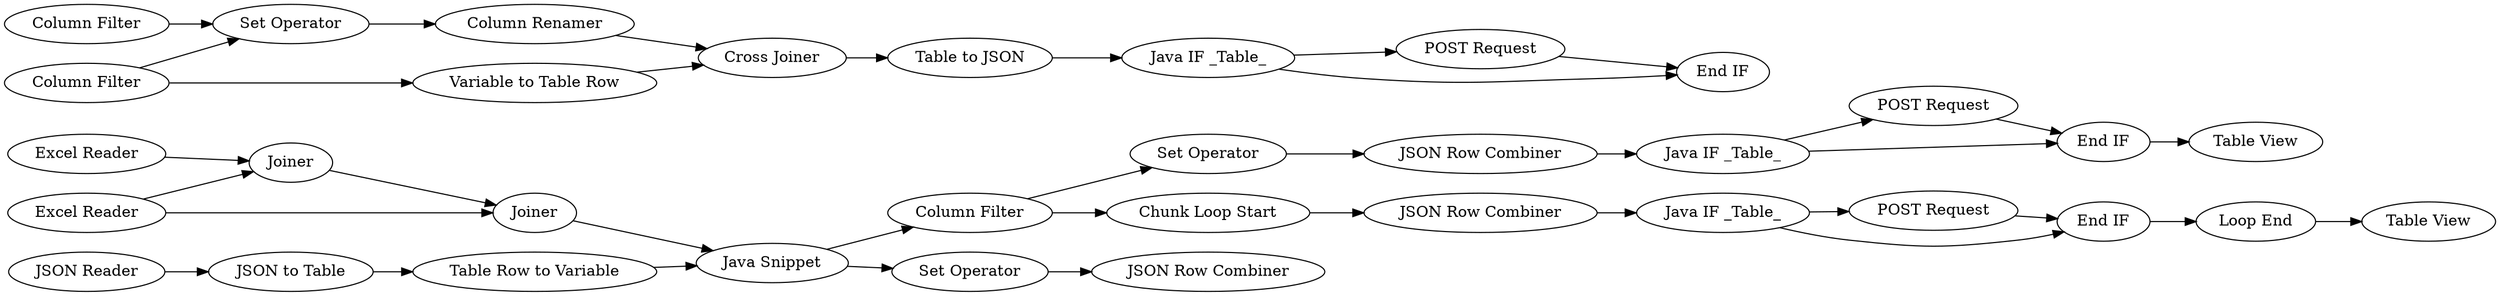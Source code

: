 digraph {
	"-3524422384045878023_34" [label="POST Request"]
	"-4673847886442783082_45" [label="Table View"]
	"-3524422384045878023_38" [label="JSON Row Combiner"]
	"8400072390640968297_2" [label="Java Snippet"]
	"-3524422384045878023_36" [label="End IF"]
	"-3524422384045878023_26" [label="Table to JSON"]
	"-8832061953353349304_8" [label="POST Request"]
	"-661352042150064890_13" [label="JSON to Table"]
	"-4673847886442783082_43" [label="Table View"]
	"-7664432998373563864_5" [label=Joiner]
	"-3524422384045878023_18" [label="Column Filter"]
	"-3524422384045878023_37" [label="Set Operator"]
	"-3524422384045878023_25" [label="Set Operator"]
	"-3524422384045878023_31" [label="POST Request"]
	"-3524422384045878023_19" [label="Column Filter"]
	"-3524422384045878023_27" [label="Column Renamer"]
	"-4673847886442783082_1" [label="Excel Reader"]
	"-8832061953353349304_38" [label="End IF"]
	"-7664432998373563864_16" [label=Joiner]
	"8400072390640968297_28" [label="JSON Row Combiner"]
	"-8832061953353349304_36" [label="Loop End"]
	"8400072390640968297_17" [label="Column Filter"]
	"-3524422384045878023_33" [label="End IF"]
	"-7664432998373563864_3" [label="Excel Reader"]
	"-3524422384045878023_30" [label="Variable to Table Row"]
	"-8832061953353349304_32" [label="Java IF _Table_"]
	"-8832061953353349304_10" [label="Chunk Loop Start"]
	"-661352042150064890_14" [label="Table Row to Variable"]
	"-3524422384045878023_28" [label="Cross Joiner"]
	"8400072390640968297_25" [label="Set Operator"]
	"-8832061953353349304_35" [label="JSON Row Combiner"]
	"-3524422384045878023_35" [label="Java IF _Table_"]
	"-3524422384045878023_32" [label="Java IF _Table_"]
	"-661352042150064890_12" [label="JSON Reader"]
	"-3524422384045878023_32" -> "-3524422384045878023_33"
	"-8832061953353349304_10" -> "-8832061953353349304_35"
	"-3524422384045878023_35" -> "-3524422384045878023_34"
	"-661352042150064890_13" -> "-661352042150064890_14"
	"8400072390640968297_25" -> "8400072390640968297_28"
	"-3524422384045878023_25" -> "-3524422384045878023_27"
	"-3524422384045878023_37" -> "-3524422384045878023_38"
	"-8832061953353349304_32" -> "-8832061953353349304_38"
	"-7664432998373563864_5" -> "-7664432998373563864_16"
	"-8832061953353349304_35" -> "-8832061953353349304_32"
	"-7664432998373563864_3" -> "-7664432998373563864_16"
	"-661352042150064890_12" -> "-661352042150064890_13"
	"-3524422384045878023_38" -> "-3524422384045878023_35"
	"-8832061953353349304_8" -> "-8832061953353349304_38"
	"-8832061953353349304_36" -> "-4673847886442783082_45"
	"-661352042150064890_14" -> "8400072390640968297_2"
	"8400072390640968297_2" -> "8400072390640968297_17"
	"-3524422384045878023_31" -> "-3524422384045878023_33"
	"-3524422384045878023_35" -> "-3524422384045878023_36"
	"8400072390640968297_17" -> "-8832061953353349304_10"
	"-8832061953353349304_38" -> "-8832061953353349304_36"
	"8400072390640968297_2" -> "8400072390640968297_25"
	"-3524422384045878023_28" -> "-3524422384045878023_26"
	"-4673847886442783082_1" -> "-7664432998373563864_5"
	"-7664432998373563864_3" -> "-7664432998373563864_5"
	"-3524422384045878023_32" -> "-3524422384045878023_31"
	"-3524422384045878023_19" -> "-3524422384045878023_25"
	"-3524422384045878023_30" -> "-3524422384045878023_28"
	"-3524422384045878023_26" -> "-3524422384045878023_32"
	"-3524422384045878023_36" -> "-4673847886442783082_43"
	"-3524422384045878023_27" -> "-3524422384045878023_28"
	"-3524422384045878023_18" -> "-3524422384045878023_25"
	"-8832061953353349304_32" -> "-8832061953353349304_8"
	"-7664432998373563864_16" -> "8400072390640968297_2"
	"-3524422384045878023_18" -> "-3524422384045878023_30"
	"8400072390640968297_17" -> "-3524422384045878023_37"
	"-3524422384045878023_34" -> "-3524422384045878023_36"
	rankdir=LR
}
